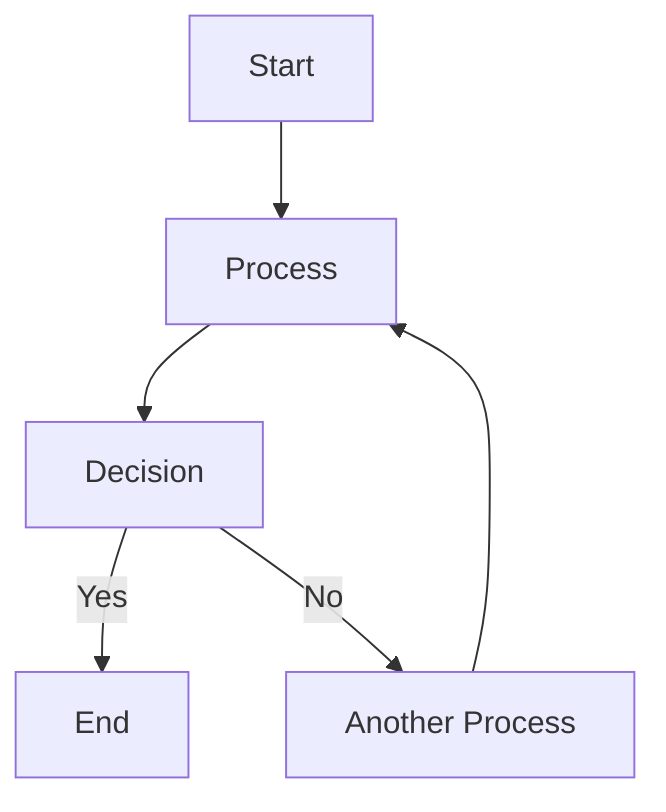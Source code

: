graph TD
    A["Start"] --> B["Process"]
    B --> C["Decision"]
    C -->|"Yes"| D["End"]
    C -->|"No"| E["Another Process"]
    E --> B